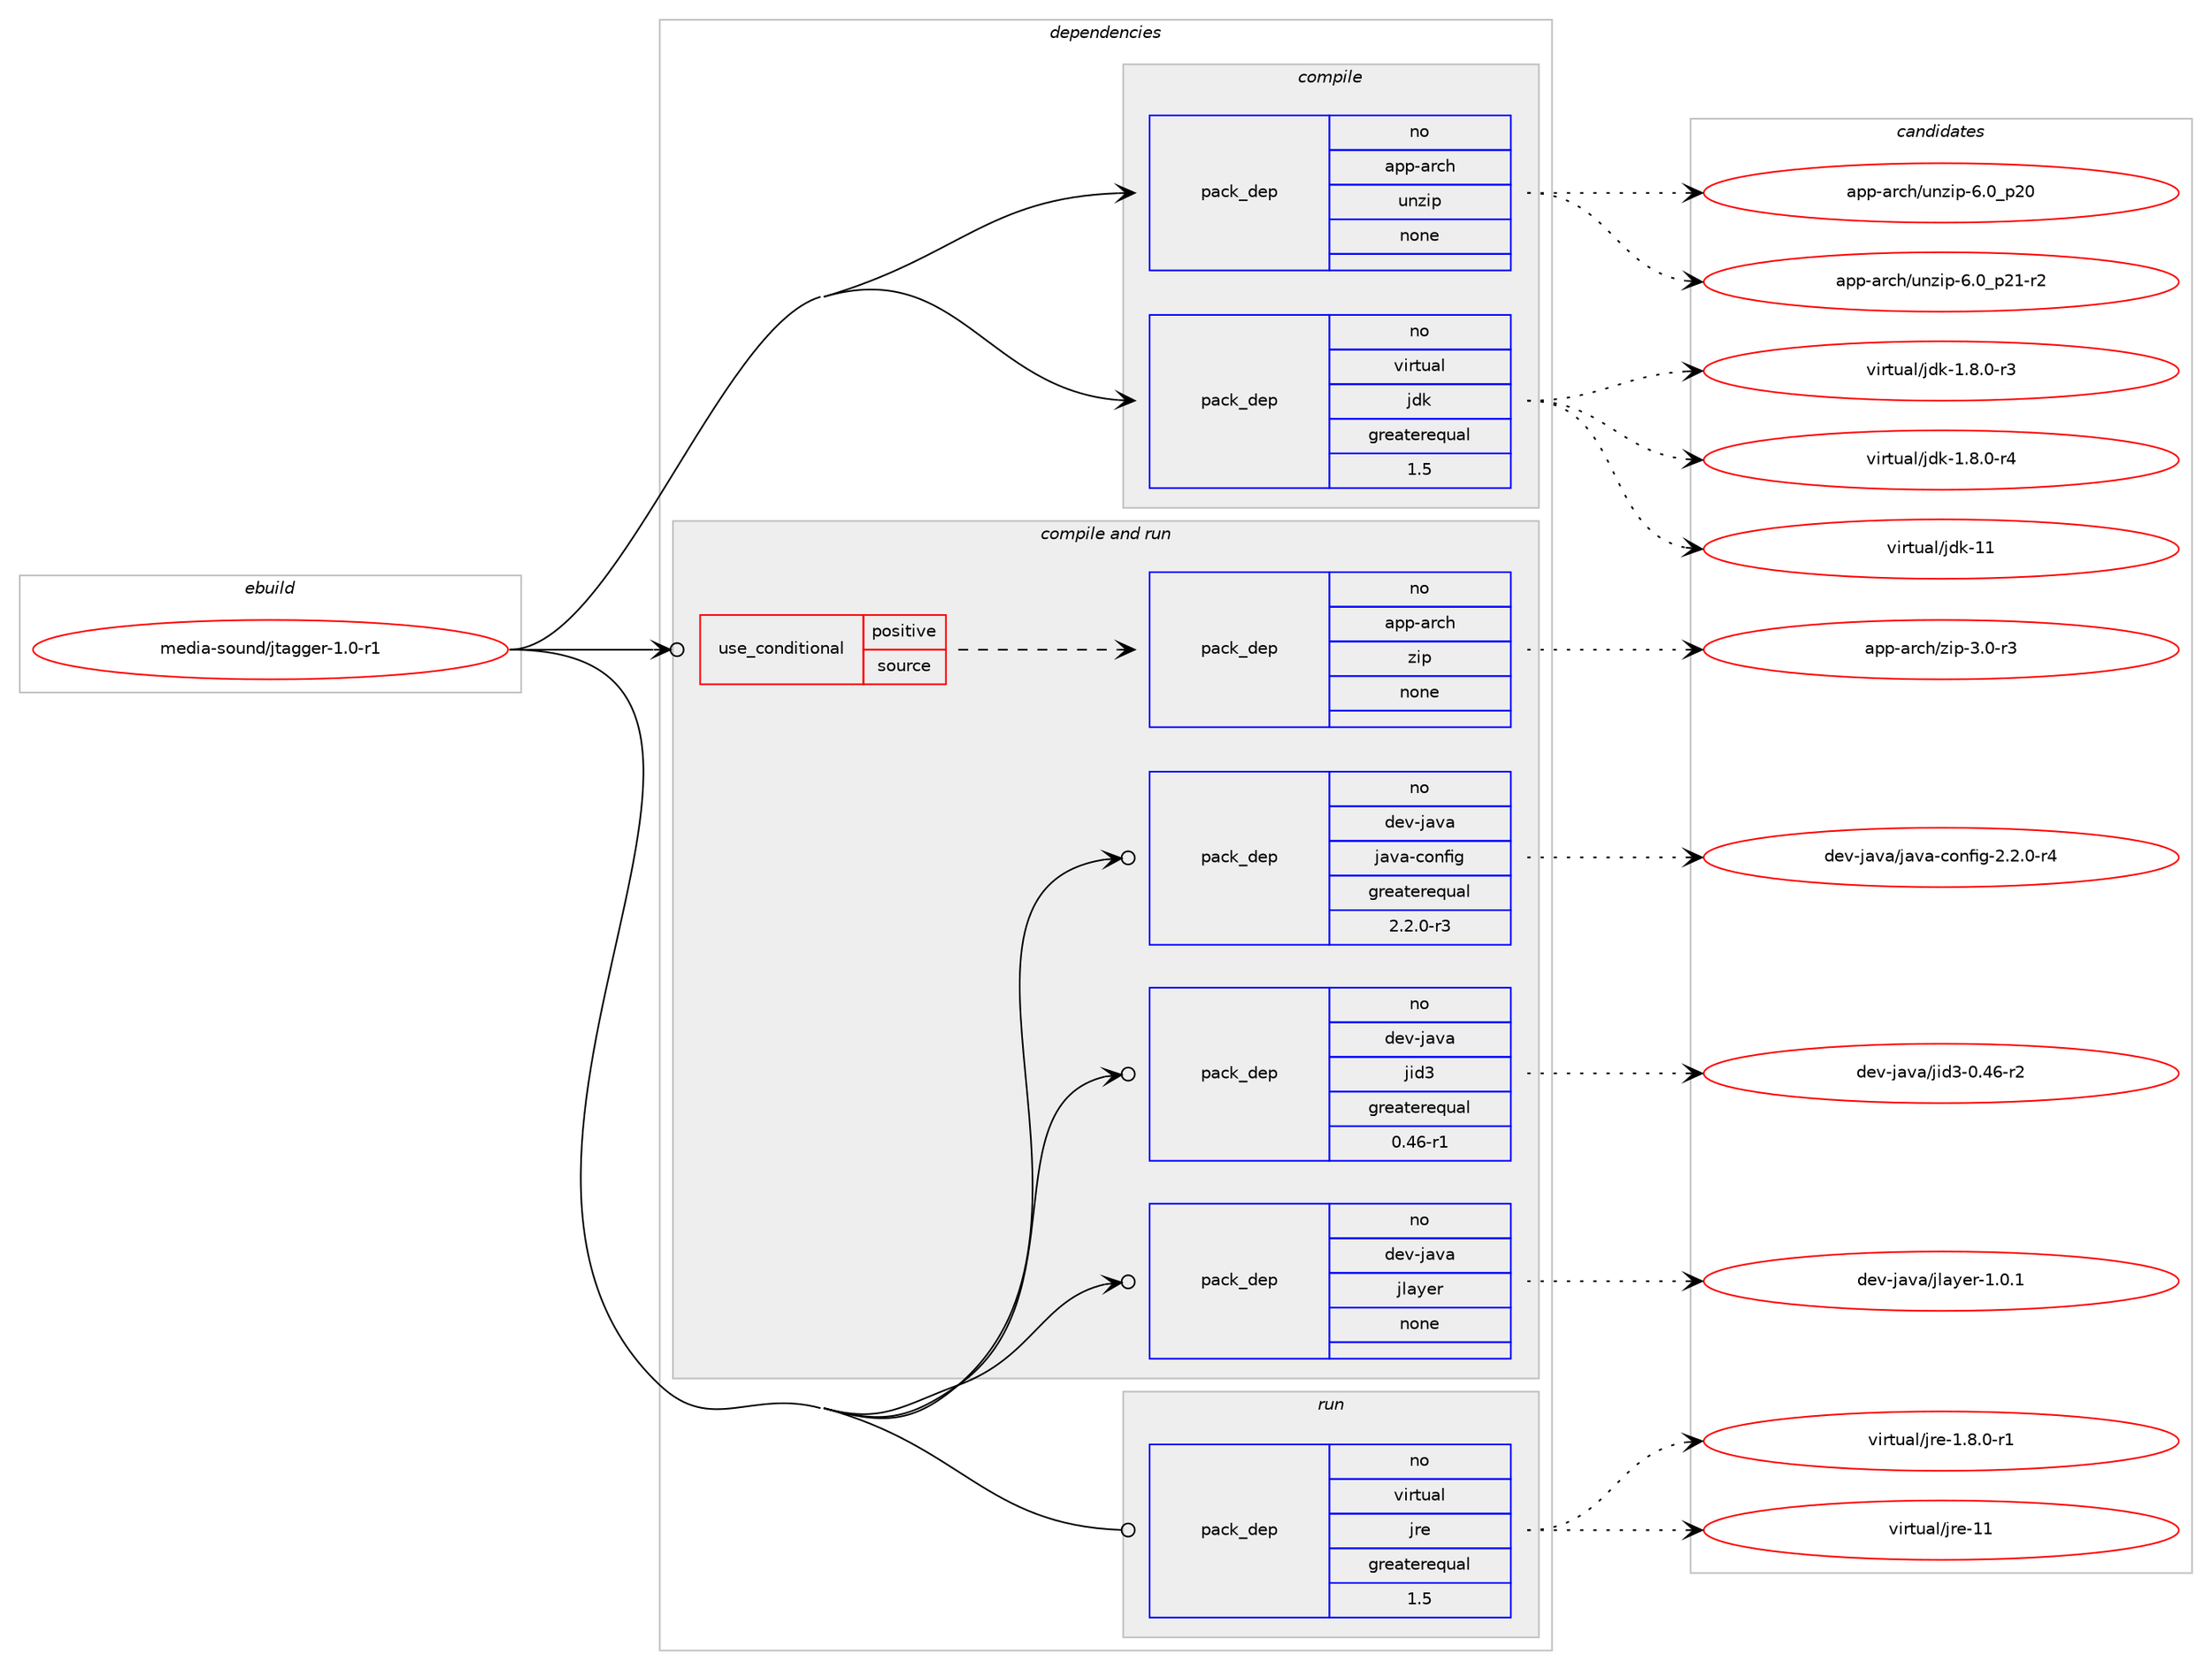 digraph prolog {

# *************
# Graph options
# *************

newrank=true;
concentrate=true;
compound=true;
graph [rankdir=LR,fontname=Helvetica,fontsize=10,ranksep=1.5];#, ranksep=2.5, nodesep=0.2];
edge  [arrowhead=vee];
node  [fontname=Helvetica,fontsize=10];

# **********
# The ebuild
# **********

subgraph cluster_leftcol {
color=gray;
rank=same;
label=<<i>ebuild</i>>;
id [label="media-sound/jtagger-1.0-r1", color=red, width=4, href="../media-sound/jtagger-1.0-r1.svg"];
}

# ****************
# The dependencies
# ****************

subgraph cluster_midcol {
color=gray;
label=<<i>dependencies</i>>;
subgraph cluster_compile {
fillcolor="#eeeeee";
style=filled;
label=<<i>compile</i>>;
subgraph pack1163271 {
dependency1626888 [label=<<TABLE BORDER="0" CELLBORDER="1" CELLSPACING="0" CELLPADDING="4" WIDTH="220"><TR><TD ROWSPAN="6" CELLPADDING="30">pack_dep</TD></TR><TR><TD WIDTH="110">no</TD></TR><TR><TD>app-arch</TD></TR><TR><TD>unzip</TD></TR><TR><TD>none</TD></TR><TR><TD></TD></TR></TABLE>>, shape=none, color=blue];
}
id:e -> dependency1626888:w [weight=20,style="solid",arrowhead="vee"];
subgraph pack1163272 {
dependency1626889 [label=<<TABLE BORDER="0" CELLBORDER="1" CELLSPACING="0" CELLPADDING="4" WIDTH="220"><TR><TD ROWSPAN="6" CELLPADDING="30">pack_dep</TD></TR><TR><TD WIDTH="110">no</TD></TR><TR><TD>virtual</TD></TR><TR><TD>jdk</TD></TR><TR><TD>greaterequal</TD></TR><TR><TD>1.5</TD></TR></TABLE>>, shape=none, color=blue];
}
id:e -> dependency1626889:w [weight=20,style="solid",arrowhead="vee"];
}
subgraph cluster_compileandrun {
fillcolor="#eeeeee";
style=filled;
label=<<i>compile and run</i>>;
subgraph cond437354 {
dependency1626890 [label=<<TABLE BORDER="0" CELLBORDER="1" CELLSPACING="0" CELLPADDING="4"><TR><TD ROWSPAN="3" CELLPADDING="10">use_conditional</TD></TR><TR><TD>positive</TD></TR><TR><TD>source</TD></TR></TABLE>>, shape=none, color=red];
subgraph pack1163273 {
dependency1626891 [label=<<TABLE BORDER="0" CELLBORDER="1" CELLSPACING="0" CELLPADDING="4" WIDTH="220"><TR><TD ROWSPAN="6" CELLPADDING="30">pack_dep</TD></TR><TR><TD WIDTH="110">no</TD></TR><TR><TD>app-arch</TD></TR><TR><TD>zip</TD></TR><TR><TD>none</TD></TR><TR><TD></TD></TR></TABLE>>, shape=none, color=blue];
}
dependency1626890:e -> dependency1626891:w [weight=20,style="dashed",arrowhead="vee"];
}
id:e -> dependency1626890:w [weight=20,style="solid",arrowhead="odotvee"];
subgraph pack1163274 {
dependency1626892 [label=<<TABLE BORDER="0" CELLBORDER="1" CELLSPACING="0" CELLPADDING="4" WIDTH="220"><TR><TD ROWSPAN="6" CELLPADDING="30">pack_dep</TD></TR><TR><TD WIDTH="110">no</TD></TR><TR><TD>dev-java</TD></TR><TR><TD>java-config</TD></TR><TR><TD>greaterequal</TD></TR><TR><TD>2.2.0-r3</TD></TR></TABLE>>, shape=none, color=blue];
}
id:e -> dependency1626892:w [weight=20,style="solid",arrowhead="odotvee"];
subgraph pack1163275 {
dependency1626893 [label=<<TABLE BORDER="0" CELLBORDER="1" CELLSPACING="0" CELLPADDING="4" WIDTH="220"><TR><TD ROWSPAN="6" CELLPADDING="30">pack_dep</TD></TR><TR><TD WIDTH="110">no</TD></TR><TR><TD>dev-java</TD></TR><TR><TD>jid3</TD></TR><TR><TD>greaterequal</TD></TR><TR><TD>0.46-r1</TD></TR></TABLE>>, shape=none, color=blue];
}
id:e -> dependency1626893:w [weight=20,style="solid",arrowhead="odotvee"];
subgraph pack1163276 {
dependency1626894 [label=<<TABLE BORDER="0" CELLBORDER="1" CELLSPACING="0" CELLPADDING="4" WIDTH="220"><TR><TD ROWSPAN="6" CELLPADDING="30">pack_dep</TD></TR><TR><TD WIDTH="110">no</TD></TR><TR><TD>dev-java</TD></TR><TR><TD>jlayer</TD></TR><TR><TD>none</TD></TR><TR><TD></TD></TR></TABLE>>, shape=none, color=blue];
}
id:e -> dependency1626894:w [weight=20,style="solid",arrowhead="odotvee"];
}
subgraph cluster_run {
fillcolor="#eeeeee";
style=filled;
label=<<i>run</i>>;
subgraph pack1163277 {
dependency1626895 [label=<<TABLE BORDER="0" CELLBORDER="1" CELLSPACING="0" CELLPADDING="4" WIDTH="220"><TR><TD ROWSPAN="6" CELLPADDING="30">pack_dep</TD></TR><TR><TD WIDTH="110">no</TD></TR><TR><TD>virtual</TD></TR><TR><TD>jre</TD></TR><TR><TD>greaterequal</TD></TR><TR><TD>1.5</TD></TR></TABLE>>, shape=none, color=blue];
}
id:e -> dependency1626895:w [weight=20,style="solid",arrowhead="odot"];
}
}

# **************
# The candidates
# **************

subgraph cluster_choices {
rank=same;
color=gray;
label=<<i>candidates</i>>;

subgraph choice1163271 {
color=black;
nodesep=1;
choice971121124597114991044711711012210511245544648951125048 [label="app-arch/unzip-6.0_p20", color=red, width=4,href="../app-arch/unzip-6.0_p20.svg"];
choice9711211245971149910447117110122105112455446489511250494511450 [label="app-arch/unzip-6.0_p21-r2", color=red, width=4,href="../app-arch/unzip-6.0_p21-r2.svg"];
dependency1626888:e -> choice971121124597114991044711711012210511245544648951125048:w [style=dotted,weight="100"];
dependency1626888:e -> choice9711211245971149910447117110122105112455446489511250494511450:w [style=dotted,weight="100"];
}
subgraph choice1163272 {
color=black;
nodesep=1;
choice11810511411611797108471061001074549465646484511451 [label="virtual/jdk-1.8.0-r3", color=red, width=4,href="../virtual/jdk-1.8.0-r3.svg"];
choice11810511411611797108471061001074549465646484511452 [label="virtual/jdk-1.8.0-r4", color=red, width=4,href="../virtual/jdk-1.8.0-r4.svg"];
choice1181051141161179710847106100107454949 [label="virtual/jdk-11", color=red, width=4,href="../virtual/jdk-11.svg"];
dependency1626889:e -> choice11810511411611797108471061001074549465646484511451:w [style=dotted,weight="100"];
dependency1626889:e -> choice11810511411611797108471061001074549465646484511452:w [style=dotted,weight="100"];
dependency1626889:e -> choice1181051141161179710847106100107454949:w [style=dotted,weight="100"];
}
subgraph choice1163273 {
color=black;
nodesep=1;
choice9711211245971149910447122105112455146484511451 [label="app-arch/zip-3.0-r3", color=red, width=4,href="../app-arch/zip-3.0-r3.svg"];
dependency1626891:e -> choice9711211245971149910447122105112455146484511451:w [style=dotted,weight="100"];
}
subgraph choice1163274 {
color=black;
nodesep=1;
choice10010111845106971189747106971189745991111101021051034550465046484511452 [label="dev-java/java-config-2.2.0-r4", color=red, width=4,href="../dev-java/java-config-2.2.0-r4.svg"];
dependency1626892:e -> choice10010111845106971189747106971189745991111101021051034550465046484511452:w [style=dotted,weight="100"];
}
subgraph choice1163275 {
color=black;
nodesep=1;
choice100101118451069711897471061051005145484652544511450 [label="dev-java/jid3-0.46-r2", color=red, width=4,href="../dev-java/jid3-0.46-r2.svg"];
dependency1626893:e -> choice100101118451069711897471061051005145484652544511450:w [style=dotted,weight="100"];
}
subgraph choice1163276 {
color=black;
nodesep=1;
choice1001011184510697118974710610897121101114454946484649 [label="dev-java/jlayer-1.0.1", color=red, width=4,href="../dev-java/jlayer-1.0.1.svg"];
dependency1626894:e -> choice1001011184510697118974710610897121101114454946484649:w [style=dotted,weight="100"];
}
subgraph choice1163277 {
color=black;
nodesep=1;
choice11810511411611797108471061141014549465646484511449 [label="virtual/jre-1.8.0-r1", color=red, width=4,href="../virtual/jre-1.8.0-r1.svg"];
choice1181051141161179710847106114101454949 [label="virtual/jre-11", color=red, width=4,href="../virtual/jre-11.svg"];
dependency1626895:e -> choice11810511411611797108471061141014549465646484511449:w [style=dotted,weight="100"];
dependency1626895:e -> choice1181051141161179710847106114101454949:w [style=dotted,weight="100"];
}
}

}
